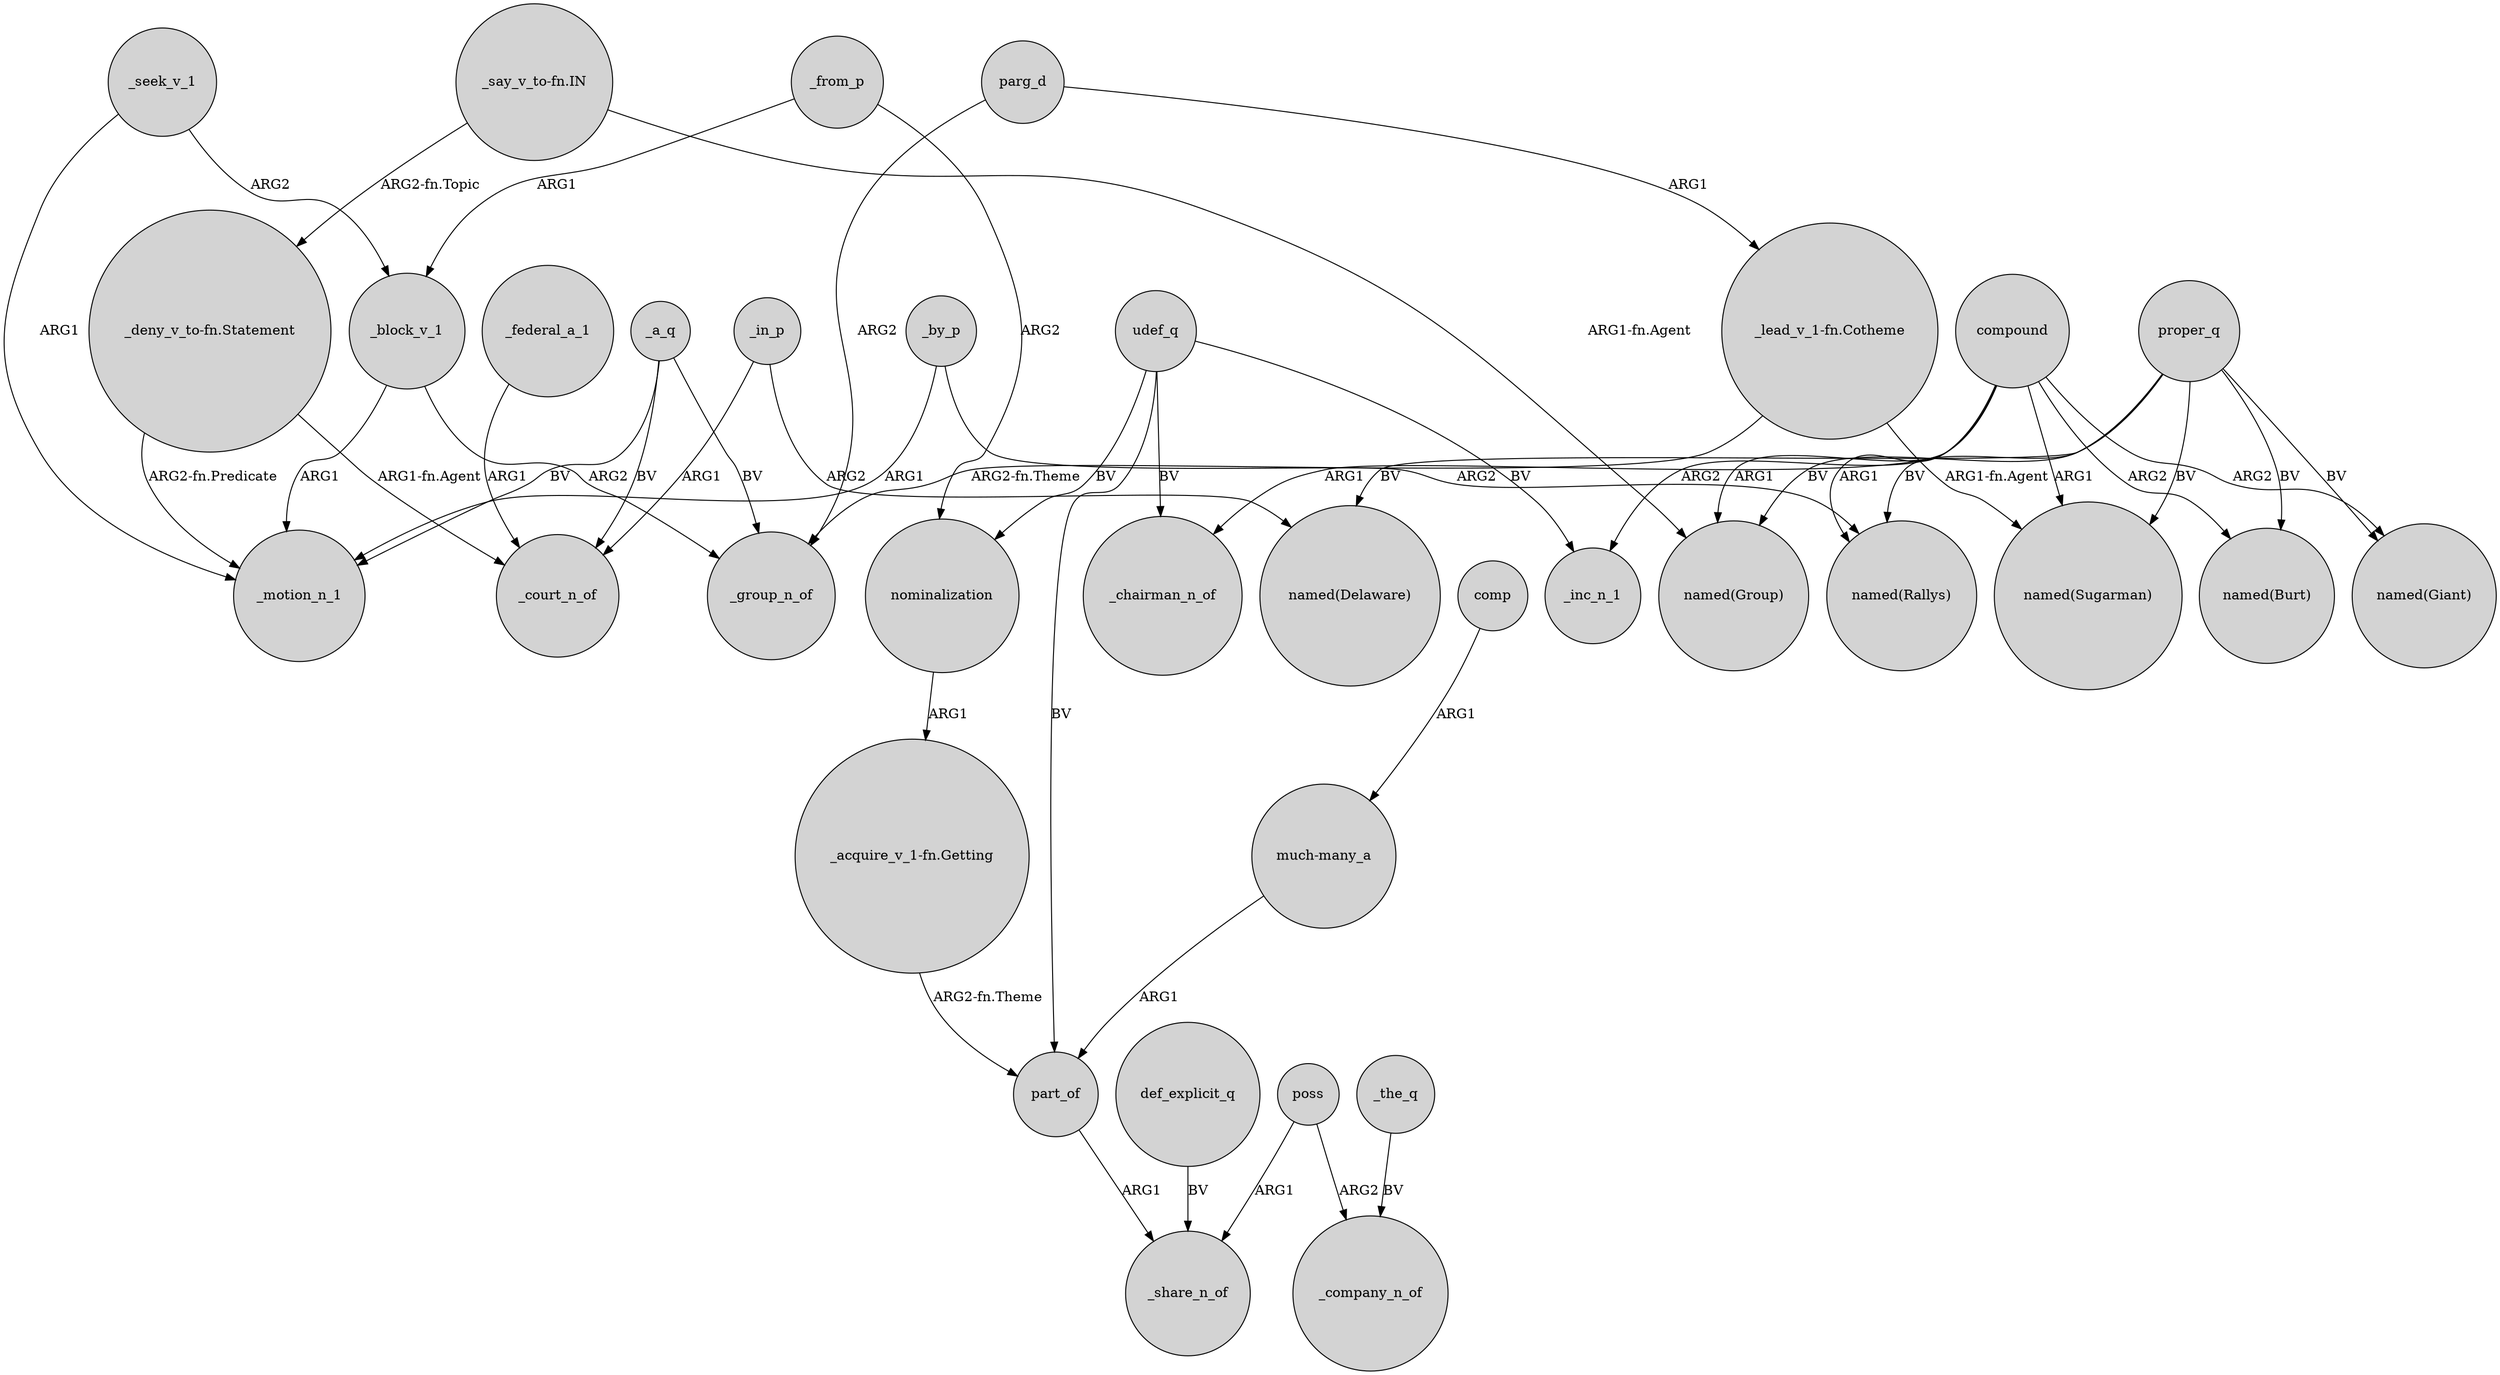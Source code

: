 digraph {
	node [shape=circle style=filled]
	_by_p -> _motion_n_1 [label=ARG1]
	proper_q -> "named(Giant)" [label=BV]
	udef_q -> part_of [label=BV]
	udef_q -> _inc_n_1 [label=BV]
	"_deny_v_to-fn.Statement" -> _court_n_of [label="ARG1-fn.Agent"]
	parg_d -> "_lead_v_1-fn.Cotheme" [label=ARG1]
	compound -> _chairman_n_of [label=ARG1]
	"_acquire_v_1-fn.Getting" -> part_of [label="ARG2-fn.Theme"]
	"_lead_v_1-fn.Cotheme" -> _group_n_of [label="ARG2-fn.Theme"]
	proper_q -> "named(Sugarman)" [label=BV]
	"much-many_a" -> part_of [label=ARG1]
	compound -> "named(Sugarman)" [label=ARG1]
	_in_p -> "named(Delaware)" [label=ARG2]
	parg_d -> _group_n_of [label=ARG2]
	nominalization -> "_acquire_v_1-fn.Getting" [label=ARG1]
	compound -> "named(Giant)" [label=ARG2]
	compound -> "named(Rallys)" [label=ARG1]
	udef_q -> _chairman_n_of [label=BV]
	proper_q -> "named(Burt)" [label=BV]
	_the_q -> _company_n_of [label=BV]
	compound -> "named(Group)" [label=ARG1]
	_seek_v_1 -> _block_v_1 [label=ARG2]
	_a_q -> _motion_n_1 [label=BV]
	_by_p -> "named(Rallys)" [label=ARG2]
	comp -> "much-many_a" [label=ARG1]
	_seek_v_1 -> _motion_n_1 [label=ARG1]
	compound -> "named(Burt)" [label=ARG2]
	_block_v_1 -> _group_n_of [label=ARG2]
	_a_q -> _court_n_of [label=BV]
	udef_q -> nominalization [label=BV]
	_from_p -> nominalization [label=ARG2]
	proper_q -> "named(Delaware)" [label=BV]
	proper_q -> "named(Rallys)" [label=BV]
	_in_p -> _court_n_of [label=ARG1]
	poss -> _company_n_of [label=ARG2]
	_federal_a_1 -> _court_n_of [label=ARG1]
	_block_v_1 -> _motion_n_1 [label=ARG1]
	proper_q -> "named(Group)" [label=BV]
	_a_q -> _group_n_of [label=BV]
	"_lead_v_1-fn.Cotheme" -> "named(Sugarman)" [label="ARG1-fn.Agent"]
	poss -> _share_n_of [label=ARG1]
	part_of -> _share_n_of [label=ARG1]
	"_deny_v_to-fn.Statement" -> _motion_n_1 [label="ARG2-fn.Predicate"]
	compound -> _inc_n_1 [label=ARG2]
	def_explicit_q -> _share_n_of [label=BV]
	_from_p -> _block_v_1 [label=ARG1]
	"_say_v_to-fn.IN" -> "named(Group)" [label="ARG1-fn.Agent"]
	"_say_v_to-fn.IN" -> "_deny_v_to-fn.Statement" [label="ARG2-fn.Topic"]
}
